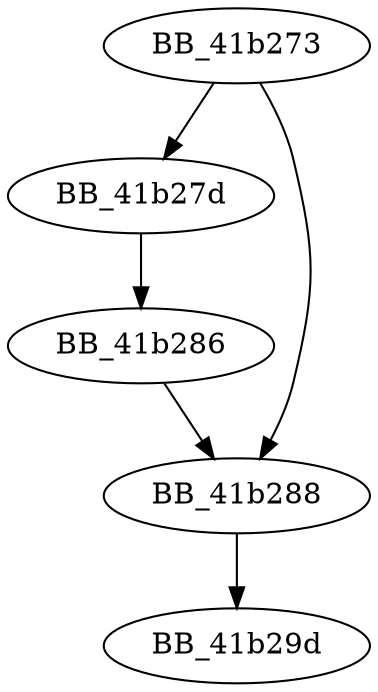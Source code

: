 DiGraph ___crtLCMapStringW{
BB_41b273->BB_41b27d
BB_41b273->BB_41b288
BB_41b27d->BB_41b286
BB_41b286->BB_41b288
BB_41b288->BB_41b29d
}
